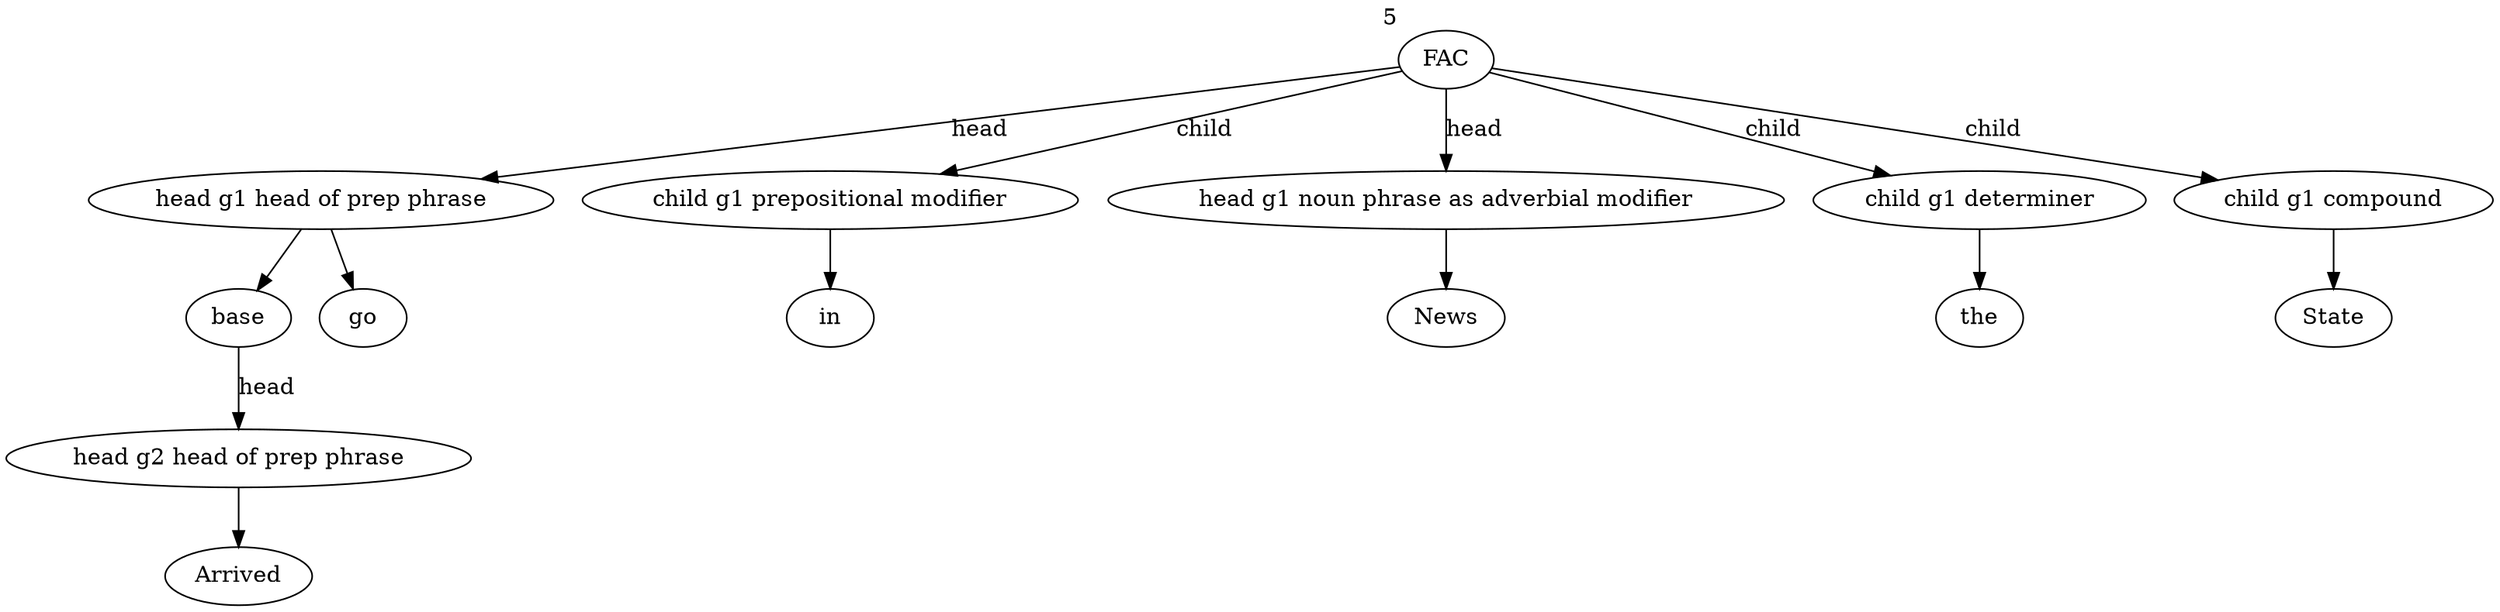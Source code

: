 strict digraph  {
FAC [weight=5, xlabel=5];
"head g1 head of prep phrase" [weight=2, lp="-1.6094379124341005"];
base [weight=1, lp="-0.6931471805599453"];
"child g1 prepositional modifier" [weight=1, lp="-2.302585092994046"];
in [weight=1, lp="0.0"];
"head g2 head of prep phrase" [weight=1, lp="0.0"];
Arrived [weight=1, lp="0.0"];
go [weight=1, lp="-0.6931471805599453"];
"head g1 noun phrase as adverbial modifier" [weight=3, lp="-1.2039728043259361"];
News [weight=3, lp="0.0"];
"child g1 determiner" [weight=3, lp="-1.2039728043259361"];
the [weight=3, lp="0.0"];
"child g1 compound" [weight=1, lp="-2.302585092994046"];
State [weight=1, lp="0.0"];
FAC -> "head g1 head of prep phrase"  [label=head];
FAC -> "child g1 prepositional modifier"  [label=child];
FAC -> "head g1 noun phrase as adverbial modifier"  [label=head];
FAC -> "child g1 determiner"  [label=child];
FAC -> "child g1 compound"  [label=child];
"head g1 head of prep phrase" -> base;
"head g1 head of prep phrase" -> go;
base -> "head g2 head of prep phrase"  [label=head];
"child g1 prepositional modifier" -> in;
"head g2 head of prep phrase" -> Arrived;
"head g1 noun phrase as adverbial modifier" -> News;
"child g1 determiner" -> the;
"child g1 compound" -> State;
}
